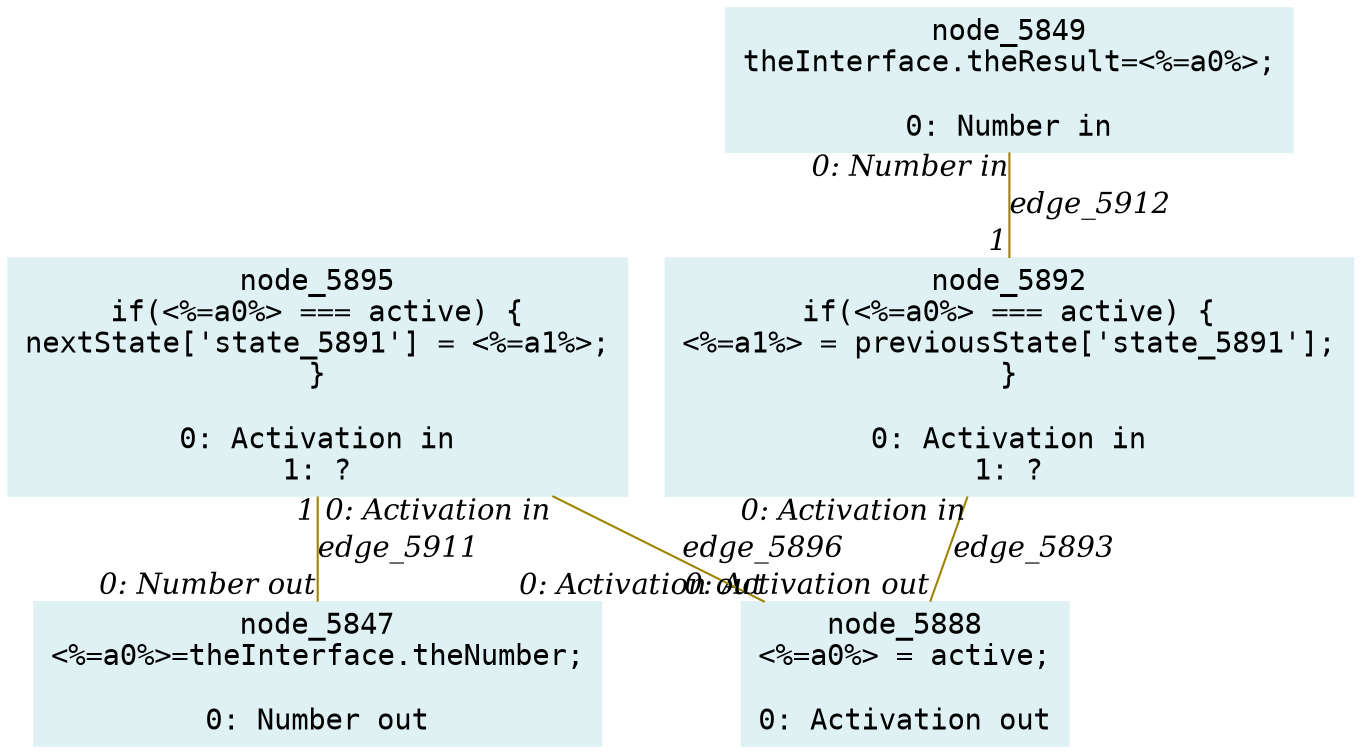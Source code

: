 digraph g{node_5847 [shape="box", style="filled", color="#dff1f2", fontname="Courier", label="node_5847
<%=a0%>=theInterface.theNumber;

0: Number out" ]
node_5849 [shape="box", style="filled", color="#dff1f2", fontname="Courier", label="node_5849
theInterface.theResult=<%=a0%>;

0: Number in" ]
node_5888 [shape="box", style="filled", color="#dff1f2", fontname="Courier", label="node_5888
<%=a0%> = active;

0: Activation out" ]
node_5892 [shape="box", style="filled", color="#dff1f2", fontname="Courier", label="node_5892
if(<%=a0%> === active) {
<%=a1%> = previousState['state_5891'];
}

0: Activation in
1: ?" ]
node_5895 [shape="box", style="filled", color="#dff1f2", fontname="Courier", label="node_5895
if(<%=a0%> === active) {
nextState['state_5891'] = <%=a1%>;
}

0: Activation in
1: ?" ]
node_5892 -> node_5888 [dir=none, arrowHead=none, fontname="Times-Italic", arrowsize=1, color="#9d8400", label="edge_5893",  headlabel="0: Activation out", taillabel="0: Activation in" ]
node_5895 -> node_5888 [dir=none, arrowHead=none, fontname="Times-Italic", arrowsize=1, color="#9d8400", label="edge_5896",  headlabel="0: Activation out", taillabel="0: Activation in" ]
node_5895 -> node_5847 [dir=none, arrowHead=none, fontname="Times-Italic", arrowsize=1, color="#9d8400", label="edge_5911",  headlabel="0: Number out", taillabel="1" ]
node_5849 -> node_5892 [dir=none, arrowHead=none, fontname="Times-Italic", arrowsize=1, color="#9d8400", label="edge_5912",  headlabel="1", taillabel="0: Number in" ]
}